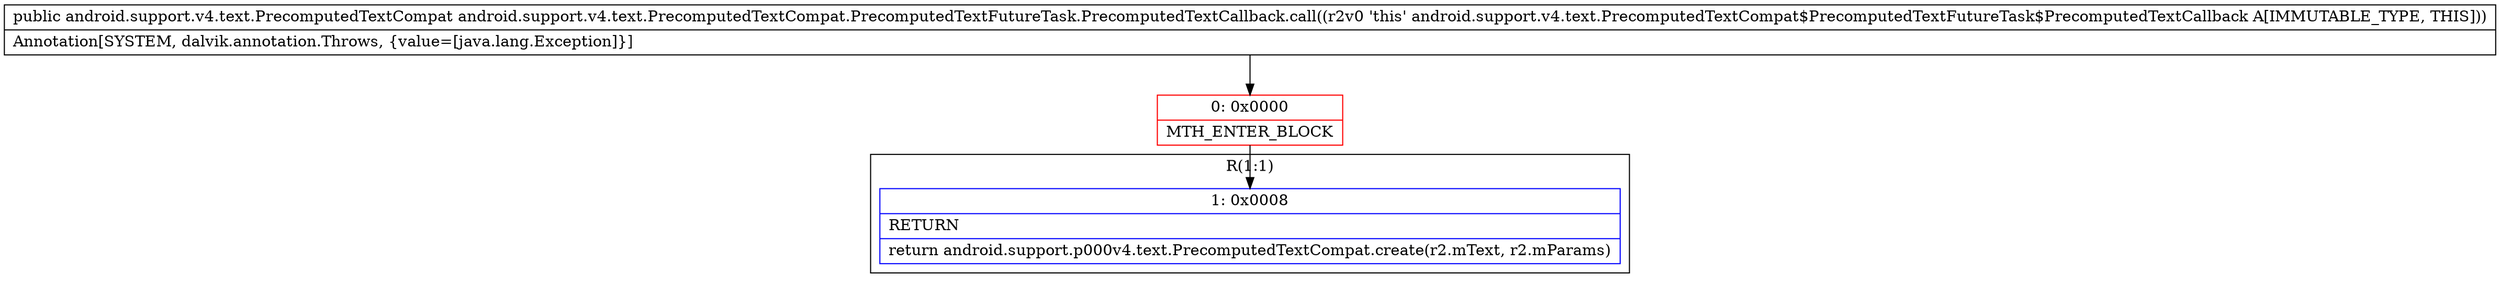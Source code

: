 digraph "CFG forandroid.support.v4.text.PrecomputedTextCompat.PrecomputedTextFutureTask.PrecomputedTextCallback.call()Landroid\/support\/v4\/text\/PrecomputedTextCompat;" {
subgraph cluster_Region_82856146 {
label = "R(1:1)";
node [shape=record,color=blue];
Node_1 [shape=record,label="{1\:\ 0x0008|RETURN\l|return android.support.p000v4.text.PrecomputedTextCompat.create(r2.mText, r2.mParams)\l}"];
}
Node_0 [shape=record,color=red,label="{0\:\ 0x0000|MTH_ENTER_BLOCK\l}"];
MethodNode[shape=record,label="{public android.support.v4.text.PrecomputedTextCompat android.support.v4.text.PrecomputedTextCompat.PrecomputedTextFutureTask.PrecomputedTextCallback.call((r2v0 'this' android.support.v4.text.PrecomputedTextCompat$PrecomputedTextFutureTask$PrecomputedTextCallback A[IMMUTABLE_TYPE, THIS]))  | Annotation[SYSTEM, dalvik.annotation.Throws, \{value=[java.lang.Exception]\}]\l}"];
MethodNode -> Node_0;
Node_0 -> Node_1;
}

